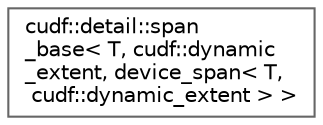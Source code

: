 digraph "类继承关系图"
{
 // LATEX_PDF_SIZE
  bgcolor="transparent";
  edge [fontname=Helvetica,fontsize=10,labelfontname=Helvetica,labelfontsize=10];
  node [fontname=Helvetica,fontsize=10,shape=box,height=0.2,width=0.4];
  rankdir="LR";
  Node0 [id="Node000000",label="cudf::detail::span\l_base\< T, cudf::dynamic\l_extent, device_span\< T,\l cudf::dynamic_extent \> \>",height=0.2,width=0.4,color="grey40", fillcolor="white", style="filled",URL="$classcudf_1_1detail_1_1span__base.html",tooltip=" "];
}
